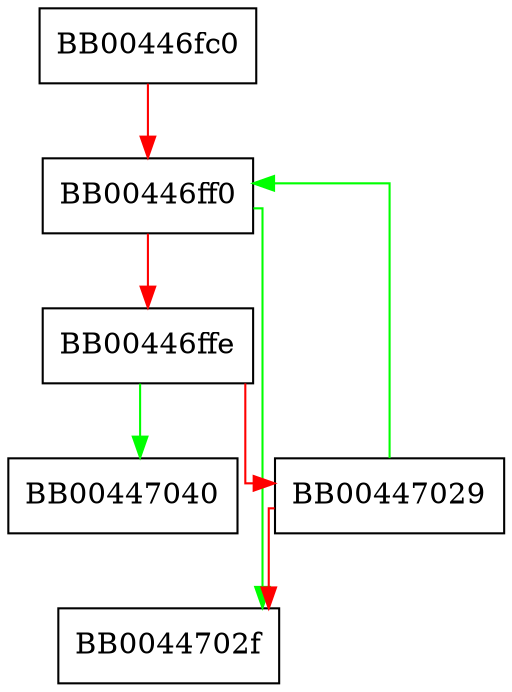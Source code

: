 digraph generate_session_id {
  node [shape="box"];
  graph [splines=ortho];
  BB00446fc0 -> BB00446ff0 [color="red"];
  BB00446ff0 -> BB0044702f [color="green"];
  BB00446ff0 -> BB00446ffe [color="red"];
  BB00446ffe -> BB00447040 [color="green"];
  BB00446ffe -> BB00447029 [color="red"];
  BB00447029 -> BB00446ff0 [color="green"];
  BB00447029 -> BB0044702f [color="red"];
}